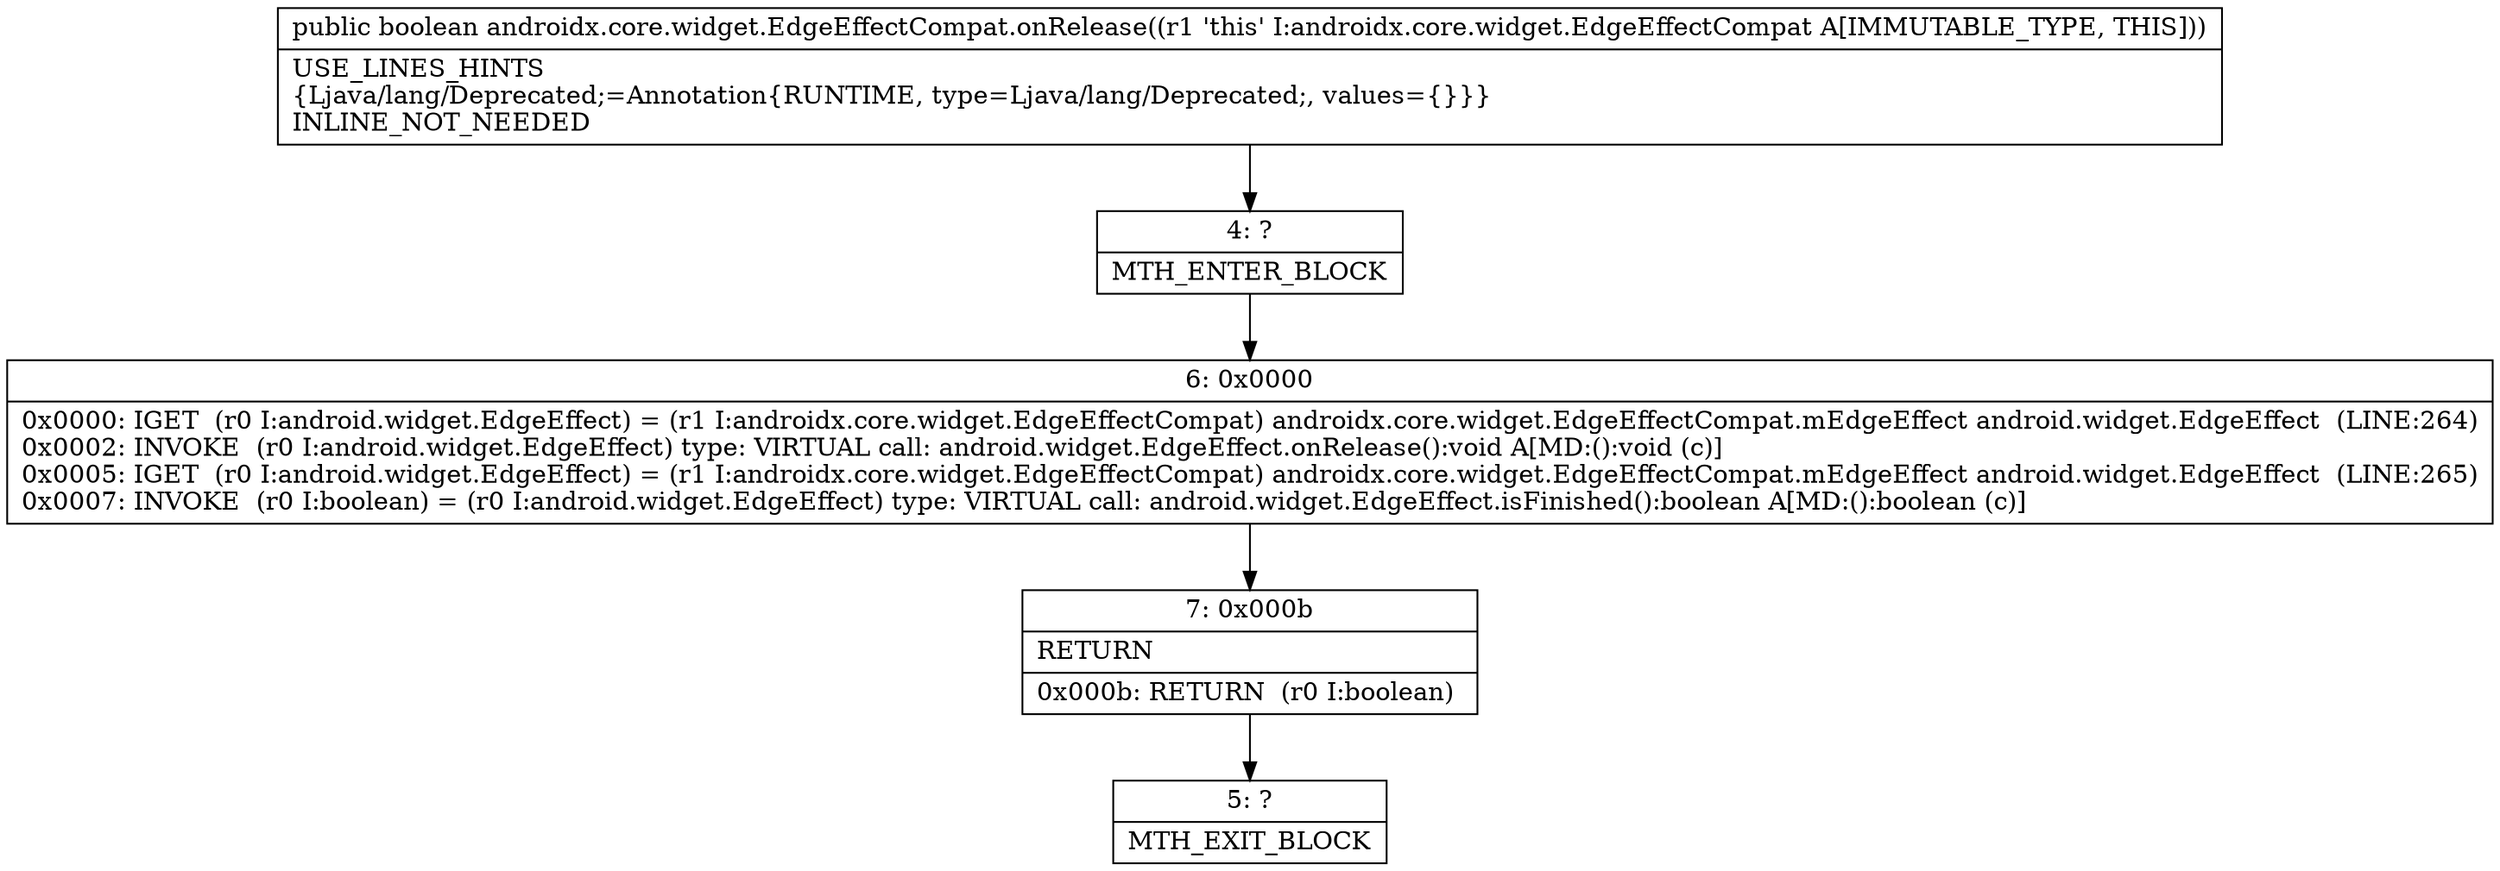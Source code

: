 digraph "CFG forandroidx.core.widget.EdgeEffectCompat.onRelease()Z" {
Node_4 [shape=record,label="{4\:\ ?|MTH_ENTER_BLOCK\l}"];
Node_6 [shape=record,label="{6\:\ 0x0000|0x0000: IGET  (r0 I:android.widget.EdgeEffect) = (r1 I:androidx.core.widget.EdgeEffectCompat) androidx.core.widget.EdgeEffectCompat.mEdgeEffect android.widget.EdgeEffect  (LINE:264)\l0x0002: INVOKE  (r0 I:android.widget.EdgeEffect) type: VIRTUAL call: android.widget.EdgeEffect.onRelease():void A[MD:():void (c)]\l0x0005: IGET  (r0 I:android.widget.EdgeEffect) = (r1 I:androidx.core.widget.EdgeEffectCompat) androidx.core.widget.EdgeEffectCompat.mEdgeEffect android.widget.EdgeEffect  (LINE:265)\l0x0007: INVOKE  (r0 I:boolean) = (r0 I:android.widget.EdgeEffect) type: VIRTUAL call: android.widget.EdgeEffect.isFinished():boolean A[MD:():boolean (c)]\l}"];
Node_7 [shape=record,label="{7\:\ 0x000b|RETURN\l|0x000b: RETURN  (r0 I:boolean) \l}"];
Node_5 [shape=record,label="{5\:\ ?|MTH_EXIT_BLOCK\l}"];
MethodNode[shape=record,label="{public boolean androidx.core.widget.EdgeEffectCompat.onRelease((r1 'this' I:androidx.core.widget.EdgeEffectCompat A[IMMUTABLE_TYPE, THIS]))  | USE_LINES_HINTS\l\{Ljava\/lang\/Deprecated;=Annotation\{RUNTIME, type=Ljava\/lang\/Deprecated;, values=\{\}\}\}\lINLINE_NOT_NEEDED\l}"];
MethodNode -> Node_4;Node_4 -> Node_6;
Node_6 -> Node_7;
Node_7 -> Node_5;
}

